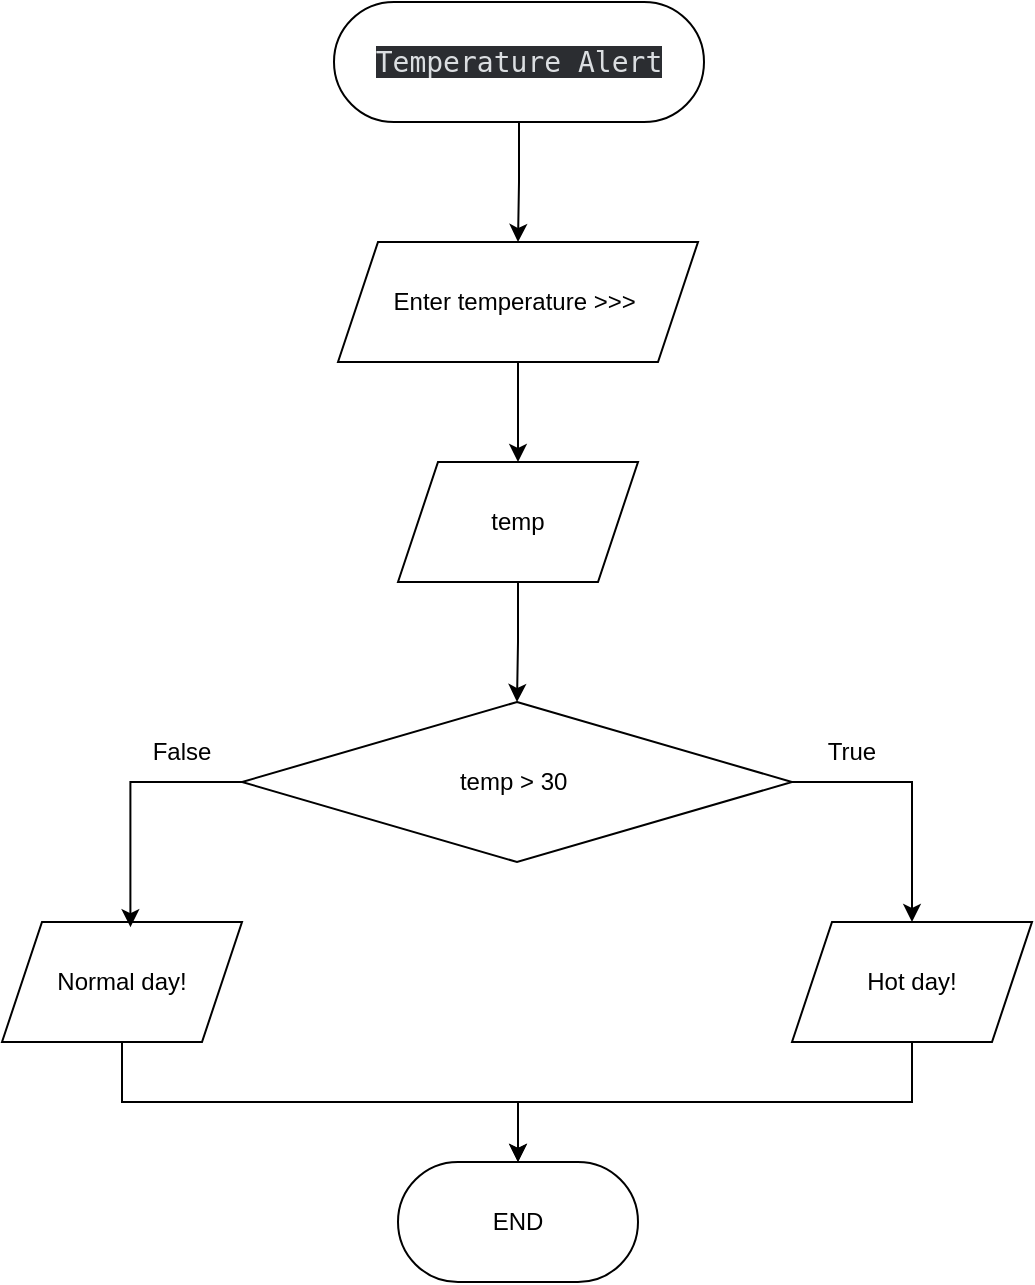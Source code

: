 <mxfile version="26.0.9">
  <diagram name="Page-1" id="WHjGpynoL61o0lZyjO02">
    <mxGraphModel dx="1128" dy="598" grid="1" gridSize="10" guides="1" tooltips="1" connect="1" arrows="1" fold="1" page="1" pageScale="1" pageWidth="850" pageHeight="1100" math="0" shadow="0">
      <root>
        <mxCell id="0" />
        <mxCell id="1" parent="0" />
        <mxCell id="ac4h2oLAg-T-d9ZvsfSs-4" value="" style="edgeStyle=orthogonalEdgeStyle;rounded=0;orthogonalLoop=1;jettySize=auto;html=1;" edge="1" parent="1" source="ac4h2oLAg-T-d9ZvsfSs-2" target="ac4h2oLAg-T-d9ZvsfSs-3">
          <mxGeometry relative="1" as="geometry" />
        </mxCell>
        <mxCell id="ac4h2oLAg-T-d9ZvsfSs-2" value="&lt;span style=&quot;color: oklab(0.899 -0.002 -0.005); font-family: &amp;quot;gg mono&amp;quot;, &amp;quot;Source Code Pro&amp;quot;, Consolas, &amp;quot;Andale Mono WT&amp;quot;, &amp;quot;Andale Mono&amp;quot;, &amp;quot;Lucida Console&amp;quot;, &amp;quot;Lucida Sans Typewriter&amp;quot;, &amp;quot;DejaVu Sans Mono&amp;quot;, &amp;quot;Bitstream Vera Sans Mono&amp;quot;, &amp;quot;Liberation Mono&amp;quot;, &amp;quot;Nimbus Mono L&amp;quot;, Monaco, &amp;quot;Courier New&amp;quot;, Courier, monospace; font-size: 14px; font-style: normal; font-variant-ligatures: normal; font-variant-caps: normal; font-weight: 400; letter-spacing: normal; orphans: 2; text-align: left; text-indent: 0px; text-transform: none; widows: 2; word-spacing: 0px; -webkit-text-stroke-width: 0px; white-space: pre; background-color: oklab(0.297 -0.001 -0.008); text-decoration-thickness: initial; text-decoration-style: initial; text-decoration-color: initial; display: inline !important; float: none;&quot;&gt;Temperature Alert&lt;/span&gt;" style="rounded=1;whiteSpace=wrap;html=1;arcSize=50;" vertex="1" parent="1">
          <mxGeometry x="333" y="90" width="185" height="60" as="geometry" />
        </mxCell>
        <mxCell id="ac4h2oLAg-T-d9ZvsfSs-6" value="" style="edgeStyle=orthogonalEdgeStyle;rounded=0;orthogonalLoop=1;jettySize=auto;html=1;" edge="1" parent="1" source="ac4h2oLAg-T-d9ZvsfSs-3" target="ac4h2oLAg-T-d9ZvsfSs-5">
          <mxGeometry relative="1" as="geometry" />
        </mxCell>
        <mxCell id="ac4h2oLAg-T-d9ZvsfSs-3" value="Enter temperature &amp;gt;&amp;gt;&amp;gt;&amp;nbsp;" style="shape=parallelogram;perimeter=parallelogramPerimeter;whiteSpace=wrap;html=1;fixedSize=1;" vertex="1" parent="1">
          <mxGeometry x="335" y="210" width="180" height="60" as="geometry" />
        </mxCell>
        <mxCell id="ac4h2oLAg-T-d9ZvsfSs-9" value="" style="edgeStyle=orthogonalEdgeStyle;rounded=0;orthogonalLoop=1;jettySize=auto;html=1;" edge="1" parent="1" source="ac4h2oLAg-T-d9ZvsfSs-5" target="ac4h2oLAg-T-d9ZvsfSs-8">
          <mxGeometry relative="1" as="geometry" />
        </mxCell>
        <mxCell id="ac4h2oLAg-T-d9ZvsfSs-5" value="temp" style="shape=parallelogram;perimeter=parallelogramPerimeter;whiteSpace=wrap;html=1;fixedSize=1;" vertex="1" parent="1">
          <mxGeometry x="365" y="320" width="120" height="60" as="geometry" />
        </mxCell>
        <mxCell id="ac4h2oLAg-T-d9ZvsfSs-12" style="edgeStyle=orthogonalEdgeStyle;rounded=0;orthogonalLoop=1;jettySize=auto;html=1;" edge="1" parent="1" source="ac4h2oLAg-T-d9ZvsfSs-8" target="ac4h2oLAg-T-d9ZvsfSs-11">
          <mxGeometry relative="1" as="geometry">
            <Array as="points">
              <mxPoint x="622" y="480" />
            </Array>
          </mxGeometry>
        </mxCell>
        <mxCell id="ac4h2oLAg-T-d9ZvsfSs-8" value="temp &amp;gt; 30&amp;nbsp;" style="rhombus;whiteSpace=wrap;html=1;" vertex="1" parent="1">
          <mxGeometry x="287" y="440" width="275" height="80" as="geometry" />
        </mxCell>
        <mxCell id="ac4h2oLAg-T-d9ZvsfSs-10" value="True" style="text;html=1;align=center;verticalAlign=middle;whiteSpace=wrap;rounded=0;" vertex="1" parent="1">
          <mxGeometry x="562" y="450" width="60" height="30" as="geometry" />
        </mxCell>
        <mxCell id="ac4h2oLAg-T-d9ZvsfSs-18" style="edgeStyle=orthogonalEdgeStyle;rounded=0;orthogonalLoop=1;jettySize=auto;html=1;entryX=0.5;entryY=0;entryDx=0;entryDy=0;" edge="1" parent="1" source="ac4h2oLAg-T-d9ZvsfSs-11" target="ac4h2oLAg-T-d9ZvsfSs-16">
          <mxGeometry relative="1" as="geometry">
            <Array as="points">
              <mxPoint x="622" y="640" />
              <mxPoint x="425" y="640" />
            </Array>
          </mxGeometry>
        </mxCell>
        <mxCell id="ac4h2oLAg-T-d9ZvsfSs-11" value="Hot day!" style="shape=parallelogram;perimeter=parallelogramPerimeter;whiteSpace=wrap;html=1;fixedSize=1;" vertex="1" parent="1">
          <mxGeometry x="562" y="550" width="120" height="60" as="geometry" />
        </mxCell>
        <mxCell id="ac4h2oLAg-T-d9ZvsfSs-17" style="edgeStyle=orthogonalEdgeStyle;rounded=0;orthogonalLoop=1;jettySize=auto;html=1;" edge="1" parent="1" source="ac4h2oLAg-T-d9ZvsfSs-13" target="ac4h2oLAg-T-d9ZvsfSs-16">
          <mxGeometry relative="1" as="geometry">
            <Array as="points">
              <mxPoint x="227" y="640" />
              <mxPoint x="425" y="640" />
            </Array>
          </mxGeometry>
        </mxCell>
        <mxCell id="ac4h2oLAg-T-d9ZvsfSs-13" value="Normal day!" style="shape=parallelogram;perimeter=parallelogramPerimeter;whiteSpace=wrap;html=1;fixedSize=1;" vertex="1" parent="1">
          <mxGeometry x="167" y="550" width="120" height="60" as="geometry" />
        </mxCell>
        <mxCell id="ac4h2oLAg-T-d9ZvsfSs-14" style="edgeStyle=orthogonalEdgeStyle;rounded=0;orthogonalLoop=1;jettySize=auto;html=1;entryX=0.535;entryY=0.043;entryDx=0;entryDy=0;entryPerimeter=0;" edge="1" parent="1" source="ac4h2oLAg-T-d9ZvsfSs-8" target="ac4h2oLAg-T-d9ZvsfSs-13">
          <mxGeometry relative="1" as="geometry">
            <Array as="points">
              <mxPoint x="231" y="480" />
            </Array>
          </mxGeometry>
        </mxCell>
        <mxCell id="ac4h2oLAg-T-d9ZvsfSs-15" value="False" style="text;html=1;align=center;verticalAlign=middle;whiteSpace=wrap;rounded=0;" vertex="1" parent="1">
          <mxGeometry x="227" y="450" width="60" height="30" as="geometry" />
        </mxCell>
        <mxCell id="ac4h2oLAg-T-d9ZvsfSs-16" value="END" style="rounded=1;whiteSpace=wrap;html=1;arcSize=50;" vertex="1" parent="1">
          <mxGeometry x="365" y="670" width="120" height="60" as="geometry" />
        </mxCell>
      </root>
    </mxGraphModel>
  </diagram>
</mxfile>
